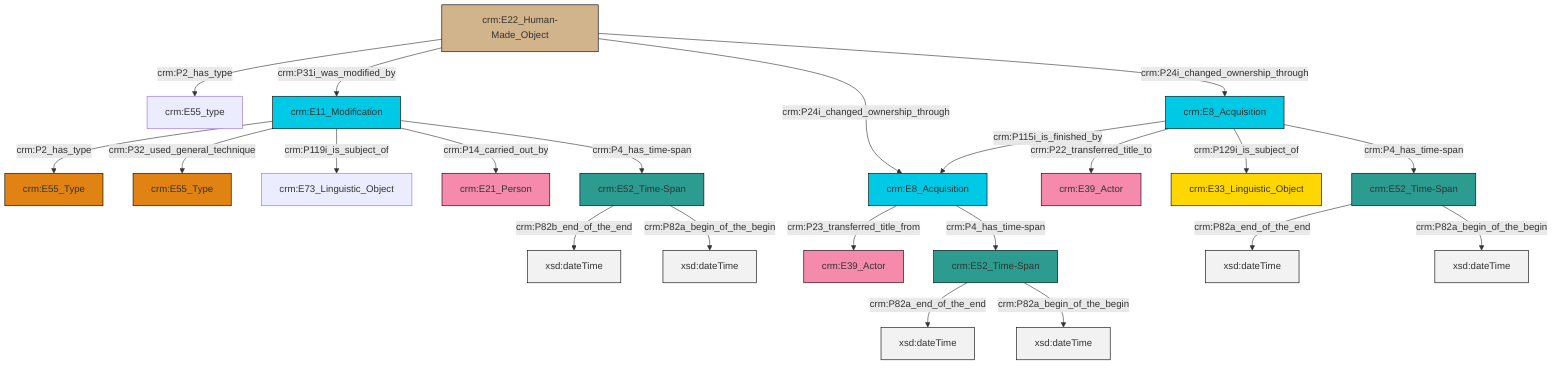 graph TD
classDef Literal fill:#f2f2f2,stroke:#000000;
classDef CRM_Entity fill:#FFFFFF,stroke:#000000;
classDef Temporal_Entity fill:#00C9E6, stroke:#000000;
classDef Type fill:#E18312, stroke:#000000;
classDef Time-Span fill:#2C9C91, stroke:#000000;
classDef Appellation fill:#FFEB7F, stroke:#000000;
classDef Place fill:#008836, stroke:#000000;
classDef Persistent_Item fill:#B266B2, stroke:#000000;
classDef Conceptual_Object fill:#FFD700, stroke:#000000;
classDef Physical_Thing fill:#D2B48C, stroke:#000000;
classDef Actor fill:#f58aad, stroke:#000000;
classDef PC_Classes fill:#4ce600, stroke:#000000;
classDef Multi fill:#cccccc,stroke:#000000;

6["crm:E52_Time-Span"]:::Time-Span -->|crm:P82b_end_of_the_end| 7[xsd:dateTime]:::Literal
8["crm:E52_Time-Span"]:::Time-Span -->|crm:P82a_end_of_the_end| 9[xsd:dateTime]:::Literal
2["crm:E52_Time-Span"]:::Time-Span -->|crm:P82a_end_of_the_end| 10[xsd:dateTime]:::Literal
13["crm:E22_Human-Made_Object"]:::Physical_Thing -->|crm:P2_has_type| 14["crm:E55_type"]:::Default
15["crm:E8_Acquisition"]:::Temporal_Entity -->|crm:P115i_is_finished_by| 4["crm:E8_Acquisition"]:::Temporal_Entity
15["crm:E8_Acquisition"]:::Temporal_Entity -->|crm:P22_transferred_title_to| 11["crm:E39_Actor"]:::Actor
13["crm:E22_Human-Made_Object"]:::Physical_Thing -->|crm:P31i_was_modified_by| 20["crm:E11_Modification"]:::Temporal_Entity
13["crm:E22_Human-Made_Object"]:::Physical_Thing -->|crm:P24i_changed_ownership_through| 4["crm:E8_Acquisition"]:::Temporal_Entity
8["crm:E52_Time-Span"]:::Time-Span -->|crm:P82a_begin_of_the_begin| 24[xsd:dateTime]:::Literal
20["crm:E11_Modification"]:::Temporal_Entity -->|crm:P2_has_type| 0["crm:E55_Type"]:::Type
20["crm:E11_Modification"]:::Temporal_Entity -->|crm:P32_used_general_technique| 26["crm:E55_Type"]:::Type
20["crm:E11_Modification"]:::Temporal_Entity -->|crm:P119i_is_subject_of| 29["crm:E73_Linguistic_Object"]:::Default
15["crm:E8_Acquisition"]:::Temporal_Entity -->|crm:P129i_is_subject_of| 21["crm:E33_Linguistic_Object"]:::Conceptual_Object
6["crm:E52_Time-Span"]:::Time-Span -->|crm:P82a_begin_of_the_begin| 32[xsd:dateTime]:::Literal
4["crm:E8_Acquisition"]:::Temporal_Entity -->|crm:P23_transferred_title_from| 18["crm:E39_Actor"]:::Actor
13["crm:E22_Human-Made_Object"]:::Physical_Thing -->|crm:P24i_changed_ownership_through| 15["crm:E8_Acquisition"]:::Temporal_Entity
2["crm:E52_Time-Span"]:::Time-Span -->|crm:P82a_begin_of_the_begin| 33[xsd:dateTime]:::Literal
20["crm:E11_Modification"]:::Temporal_Entity -->|crm:P14_carried_out_by| 16["crm:E21_Person"]:::Actor
4["crm:E8_Acquisition"]:::Temporal_Entity -->|crm:P4_has_time-span| 8["crm:E52_Time-Span"]:::Time-Span
20["crm:E11_Modification"]:::Temporal_Entity -->|crm:P4_has_time-span| 6["crm:E52_Time-Span"]:::Time-Span
15["crm:E8_Acquisition"]:::Temporal_Entity -->|crm:P4_has_time-span| 2["crm:E52_Time-Span"]:::Time-Span